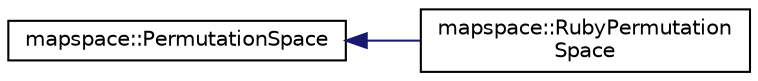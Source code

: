digraph "Graphical Class Hierarchy"
{
 // LATEX_PDF_SIZE
  edge [fontname="Helvetica",fontsize="10",labelfontname="Helvetica",labelfontsize="10"];
  node [fontname="Helvetica",fontsize="10",shape=record];
  rankdir="LR";
  Node0 [label="mapspace::PermutationSpace",height=0.2,width=0.4,color="black", fillcolor="white", style="filled",URL="$classmapspace_1_1PermutationSpace.html",tooltip=" "];
  Node0 -> Node1 [dir="back",color="midnightblue",fontsize="10",style="solid",fontname="Helvetica"];
  Node1 [label="mapspace::RubyPermutation\lSpace",height=0.2,width=0.4,color="black", fillcolor="white", style="filled",URL="$classmapspace_1_1RubyPermutationSpace.html",tooltip=" "];
}
